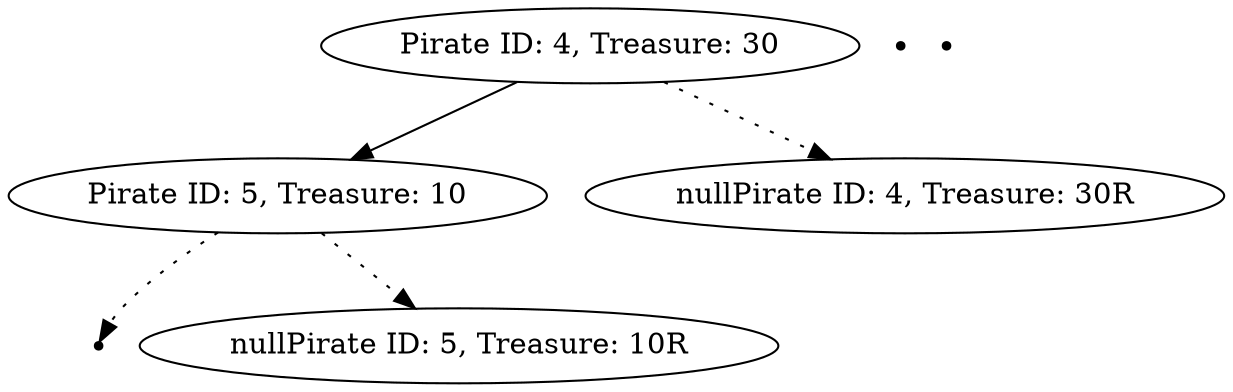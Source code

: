 digraph AVLTree {
    "Pirate ID: 4, Treasure: 30" -> "Pirate ID: 5, Treasure: 10";
    "Pirate ID: 5, Treasure: 10" -> "nullPirate ID: 5, Treasure: 10L" [style=dotted];
    "nullPirate ID: 5, Treasure: 10L" [shape=point];
    "Pirate ID: 5, Treasure: 10" -> "nullPirate ID: 5, Treasure: 10R" [style=dotted];
    "null0x55e78110e640R" [shape=point];
    "Pirate ID: 4, Treasure: 30" -> "nullPirate ID: 4, Treasure: 30R" [style=dotted];
    "null0x55e78110e510R" [shape=point];
}
